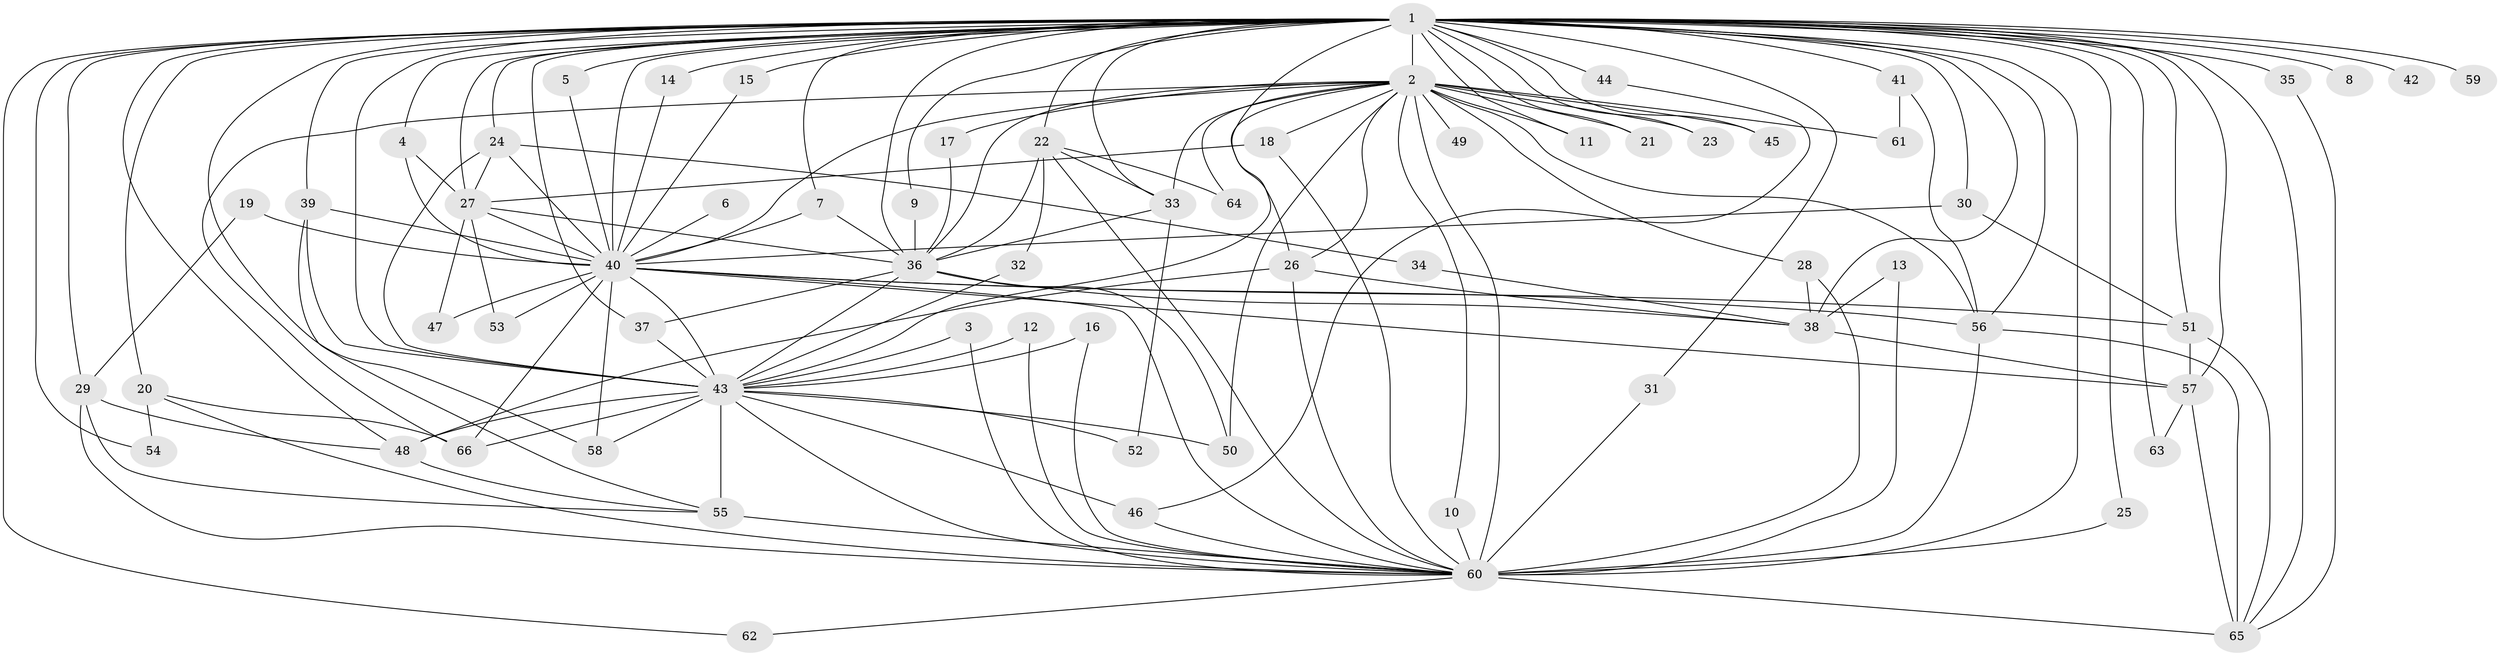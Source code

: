 // original degree distribution, {19: 0.015151515151515152, 26: 0.007575757575757576, 27: 0.007575757575757576, 25: 0.007575757575757576, 30: 0.015151515151515152, 20: 0.015151515151515152, 17: 0.007575757575757576, 13: 0.007575757575757576, 4: 0.06060606060606061, 5: 0.09090909090909091, 3: 0.20454545454545456, 2: 0.5454545454545454, 6: 0.007575757575757576, 9: 0.007575757575757576}
// Generated by graph-tools (version 1.1) at 2025/49/03/09/25 03:49:43]
// undirected, 66 vertices, 159 edges
graph export_dot {
graph [start="1"]
  node [color=gray90,style=filled];
  1;
  2;
  3;
  4;
  5;
  6;
  7;
  8;
  9;
  10;
  11;
  12;
  13;
  14;
  15;
  16;
  17;
  18;
  19;
  20;
  21;
  22;
  23;
  24;
  25;
  26;
  27;
  28;
  29;
  30;
  31;
  32;
  33;
  34;
  35;
  36;
  37;
  38;
  39;
  40;
  41;
  42;
  43;
  44;
  45;
  46;
  47;
  48;
  49;
  50;
  51;
  52;
  53;
  54;
  55;
  56;
  57;
  58;
  59;
  60;
  61;
  62;
  63;
  64;
  65;
  66;
  1 -- 2 [weight=8.0];
  1 -- 4 [weight=1.0];
  1 -- 5 [weight=1.0];
  1 -- 7 [weight=1.0];
  1 -- 8 [weight=2.0];
  1 -- 9 [weight=1.0];
  1 -- 11 [weight=1.0];
  1 -- 14 [weight=1.0];
  1 -- 15 [weight=1.0];
  1 -- 20 [weight=1.0];
  1 -- 21 [weight=1.0];
  1 -- 22 [weight=1.0];
  1 -- 23 [weight=1.0];
  1 -- 24 [weight=1.0];
  1 -- 25 [weight=1.0];
  1 -- 26 [weight=1.0];
  1 -- 27 [weight=1.0];
  1 -- 29 [weight=2.0];
  1 -- 30 [weight=1.0];
  1 -- 31 [weight=1.0];
  1 -- 33 [weight=1.0];
  1 -- 35 [weight=2.0];
  1 -- 36 [weight=2.0];
  1 -- 37 [weight=1.0];
  1 -- 38 [weight=4.0];
  1 -- 39 [weight=3.0];
  1 -- 40 [weight=4.0];
  1 -- 41 [weight=2.0];
  1 -- 42 [weight=2.0];
  1 -- 43 [weight=5.0];
  1 -- 44 [weight=2.0];
  1 -- 45 [weight=1.0];
  1 -- 48 [weight=1.0];
  1 -- 51 [weight=2.0];
  1 -- 54 [weight=1.0];
  1 -- 56 [weight=2.0];
  1 -- 57 [weight=1.0];
  1 -- 58 [weight=1.0];
  1 -- 59 [weight=2.0];
  1 -- 60 [weight=9.0];
  1 -- 62 [weight=1.0];
  1 -- 63 [weight=1.0];
  1 -- 65 [weight=1.0];
  2 -- 10 [weight=1.0];
  2 -- 11 [weight=1.0];
  2 -- 17 [weight=1.0];
  2 -- 18 [weight=1.0];
  2 -- 21 [weight=1.0];
  2 -- 23 [weight=1.0];
  2 -- 26 [weight=1.0];
  2 -- 28 [weight=1.0];
  2 -- 33 [weight=1.0];
  2 -- 36 [weight=1.0];
  2 -- 40 [weight=3.0];
  2 -- 43 [weight=2.0];
  2 -- 45 [weight=1.0];
  2 -- 49 [weight=2.0];
  2 -- 50 [weight=2.0];
  2 -- 56 [weight=1.0];
  2 -- 60 [weight=4.0];
  2 -- 61 [weight=2.0];
  2 -- 64 [weight=1.0];
  2 -- 66 [weight=1.0];
  3 -- 43 [weight=1.0];
  3 -- 60 [weight=1.0];
  4 -- 27 [weight=1.0];
  4 -- 40 [weight=1.0];
  5 -- 40 [weight=1.0];
  6 -- 40 [weight=1.0];
  7 -- 36 [weight=1.0];
  7 -- 40 [weight=1.0];
  9 -- 36 [weight=1.0];
  10 -- 60 [weight=1.0];
  12 -- 43 [weight=1.0];
  12 -- 60 [weight=1.0];
  13 -- 38 [weight=1.0];
  13 -- 60 [weight=1.0];
  14 -- 40 [weight=1.0];
  15 -- 40 [weight=1.0];
  16 -- 43 [weight=1.0];
  16 -- 60 [weight=1.0];
  17 -- 36 [weight=1.0];
  18 -- 27 [weight=1.0];
  18 -- 60 [weight=1.0];
  19 -- 29 [weight=1.0];
  19 -- 40 [weight=1.0];
  20 -- 54 [weight=1.0];
  20 -- 60 [weight=2.0];
  20 -- 66 [weight=1.0];
  22 -- 32 [weight=1.0];
  22 -- 33 [weight=1.0];
  22 -- 36 [weight=1.0];
  22 -- 60 [weight=1.0];
  22 -- 64 [weight=1.0];
  24 -- 27 [weight=1.0];
  24 -- 34 [weight=1.0];
  24 -- 40 [weight=1.0];
  24 -- 43 [weight=1.0];
  25 -- 60 [weight=2.0];
  26 -- 38 [weight=1.0];
  26 -- 48 [weight=1.0];
  26 -- 60 [weight=1.0];
  27 -- 36 [weight=1.0];
  27 -- 40 [weight=2.0];
  27 -- 47 [weight=1.0];
  27 -- 53 [weight=1.0];
  28 -- 38 [weight=1.0];
  28 -- 60 [weight=1.0];
  29 -- 48 [weight=1.0];
  29 -- 55 [weight=1.0];
  29 -- 60 [weight=1.0];
  30 -- 40 [weight=1.0];
  30 -- 51 [weight=1.0];
  31 -- 60 [weight=1.0];
  32 -- 43 [weight=1.0];
  33 -- 36 [weight=1.0];
  33 -- 52 [weight=1.0];
  34 -- 38 [weight=1.0];
  35 -- 65 [weight=1.0];
  36 -- 37 [weight=1.0];
  36 -- 38 [weight=1.0];
  36 -- 43 [weight=1.0];
  36 -- 50 [weight=1.0];
  37 -- 43 [weight=1.0];
  38 -- 57 [weight=1.0];
  39 -- 40 [weight=1.0];
  39 -- 43 [weight=1.0];
  39 -- 55 [weight=1.0];
  40 -- 43 [weight=1.0];
  40 -- 47 [weight=1.0];
  40 -- 51 [weight=1.0];
  40 -- 53 [weight=1.0];
  40 -- 56 [weight=1.0];
  40 -- 57 [weight=1.0];
  40 -- 58 [weight=1.0];
  40 -- 60 [weight=2.0];
  40 -- 66 [weight=1.0];
  41 -- 56 [weight=1.0];
  41 -- 61 [weight=1.0];
  43 -- 46 [weight=1.0];
  43 -- 48 [weight=1.0];
  43 -- 50 [weight=1.0];
  43 -- 52 [weight=1.0];
  43 -- 55 [weight=1.0];
  43 -- 58 [weight=1.0];
  43 -- 60 [weight=2.0];
  43 -- 66 [weight=1.0];
  44 -- 46 [weight=1.0];
  46 -- 60 [weight=3.0];
  48 -- 55 [weight=1.0];
  51 -- 57 [weight=1.0];
  51 -- 65 [weight=1.0];
  55 -- 60 [weight=3.0];
  56 -- 60 [weight=1.0];
  56 -- 65 [weight=1.0];
  57 -- 63 [weight=1.0];
  57 -- 65 [weight=1.0];
  60 -- 62 [weight=1.0];
  60 -- 65 [weight=2.0];
}
